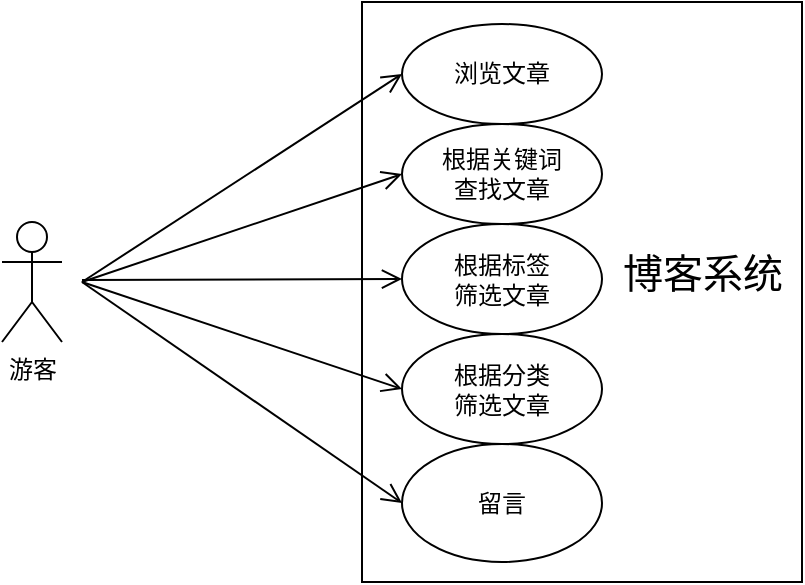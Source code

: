 <mxfile version="18.0.8" type="github">
  <diagram id="U74okNCRCtMUIy03YVCS" name="第 1 页">
    <mxGraphModel dx="1422" dy="761" grid="1" gridSize="10" guides="1" tooltips="1" connect="1" arrows="1" fold="1" page="1" pageScale="1" pageWidth="827" pageHeight="1169" math="0" shadow="0">
      <root>
        <mxCell id="0" />
        <mxCell id="1" parent="0" />
        <object label="游客" id="rIHl6FyDkgv5h2tOe7h_-1">
          <mxCell style="shape=umlActor;verticalLabelPosition=bottom;verticalAlign=top;html=1;" parent="1" vertex="1">
            <mxGeometry x="160" y="580" width="30" height="60" as="geometry" />
          </mxCell>
        </object>
        <mxCell id="rIHl6FyDkgv5h2tOe7h_-6" value="" style="html=1;" parent="1" vertex="1">
          <mxGeometry x="340" y="470" width="220" height="290" as="geometry" />
        </mxCell>
        <mxCell id="rIHl6FyDkgv5h2tOe7h_-7" value="浏览文章" style="ellipse;whiteSpace=wrap;html=1;" parent="1" vertex="1">
          <mxGeometry x="360" y="481" width="100" height="50" as="geometry" />
        </mxCell>
        <mxCell id="rIHl6FyDkgv5h2tOe7h_-15" value="根据关键词&lt;br&gt;查找文章" style="ellipse;whiteSpace=wrap;html=1;" parent="1" vertex="1">
          <mxGeometry x="360" y="531" width="100" height="50" as="geometry" />
        </mxCell>
        <mxCell id="rIHl6FyDkgv5h2tOe7h_-16" value="根据分类&lt;br&gt;筛选文章&lt;span style=&quot;color: rgba(0, 0, 0, 0); font-family: monospace; font-size: 0px; text-align: start;&quot;&gt;%3CmxGraphModel%3E%3Croot%3E%3CmxCell%20id%3D%220%22%2F%3E%3CmxCell%20id%3D%221%22%20parent%3D%220%22%2F%3E%3CmxCell%20id%3D%222%22%20value%3D%22%E6%B5%8F%E8%A7%88%E6%96%87%E7%AB%A0%22%20style%3D%22ellipse%3BwhiteSpace%3Dwrap%3Bhtml%3D1%3B%22%20vertex%3D%221%22%20parent%3D%221%22%3E%3CmxGeometry%20x%3D%22360%22%20y%3D%22410%22%20width%3D%2290%22%20height%3D%2240%22%20as%3D%22geometry%22%2F%3E%3C%2FmxCell%3E%3C%2Froot%3E%3C%2FmxGraphModel%3E&lt;/span&gt;&lt;span style=&quot;color: rgba(0, 0, 0, 0); font-family: monospace; font-size: 0px; text-align: start;&quot;&gt;%3CmxGraphModel%3E%3Croot%3E%3CmxCell%20id%3D%220%22%2F%3E%3CmxCell%20id%3D%221%22%20parent%3D%220%22%2F%3E%3CmxCell%20id%3D%222%22%20value%3D%22%E6%B5%8F%E8%A7%88%E6%96%87%E7%AB%A0%22%20style%3D%22ellipse%3BwhiteSpace%3Dwrap%3Bhtml%3D1%3B%22%20vertex%3D%221%22%20parent%3D%221%22%3E%3CmxGeometry%20x%3D%22360%22%20y%3D%22410%22%20width%3D%2290%22%20height%3D%2240%22%20as%3D%22geometry%22%2F%3E%3C%2FmxCell%3E%3C%2Froot%3E%3C%2FmxGraphModel%3E&lt;/span&gt;" style="ellipse;whiteSpace=wrap;html=1;" parent="1" vertex="1">
          <mxGeometry x="360" y="636" width="100" height="55" as="geometry" />
        </mxCell>
        <mxCell id="rIHl6FyDkgv5h2tOe7h_-17" value="根据标签&lt;br&gt;筛选文章&lt;span style=&quot;color: rgba(0, 0, 0, 0); font-family: monospace; font-size: 0px; text-align: start;&quot;&gt;%3CmxGraphModel%3E%3Croot%3E%3CmxCell%20id%3D%220%22%2F%3E%3CmxCell%20id%3D%221%22%20parent%3D%220%22%2F%3E%3CmxCell%20id%3D%222%22%20value%3D%22%E6%B5%8F%E8%A7%88%E6%96%87%E7%AB%A0%22%20style%3D%22ellipse%3BwhiteSpace%3Dwrap%3Bhtml%3D1%3B%22%20vertex%3D%221%22%20parent%3D%221%22%3E%3CmxGeometry%20x%3D%22360%22%20y%3D%22410%22%20width%3D%2290%22%20height%3D%2240%22%20as%3D%22geometry%22%2F%3E%3C%2FmxCell%3E%3C%2Froot%3E%3C%2FmxGraphModel%3E&lt;/span&gt;&lt;span style=&quot;color: rgba(0, 0, 0, 0); font-family: monospace; font-size: 0px; text-align: start;&quot;&gt;%3CmxGraphModel%3E%3Croot%3E%3CmxCell%20id%3D%220%22%2F%3E%3CmxCell%20id%3D%221%22%20parent%3D%220%22%2F%3E%3CmxCell%20id%3D%222%22%20value%3D%22%E6%B5%8F%E8%A7%88%E6%96%87%E7%AB%A0%22%20style%3D%22ellipse%3BwhiteSpace%3Dwrap%3Bhtml%3D1%3B%22%20vertex%3D%221%22%20parent%3D%221%22%3E%3CmxGeometry%20x%3D%22360%22%20y%3D%22410%22%20width%3D%2290%22%20height%3D%2240%22%20as%3D%22geometry%22%2F%3E%3C%2FmxCell%3E%3C%2Froot%3E%3C%2FmxGraphModel%3E&lt;/span&gt;" style="ellipse;whiteSpace=wrap;html=1;" parent="1" vertex="1">
          <mxGeometry x="360" y="581" width="100" height="55" as="geometry" />
        </mxCell>
        <mxCell id="rIHl6FyDkgv5h2tOe7h_-18" value="留言" style="ellipse;whiteSpace=wrap;html=1;" parent="1" vertex="1">
          <mxGeometry x="360" y="691" width="100" height="59" as="geometry" />
        </mxCell>
        <mxCell id="rIHl6FyDkgv5h2tOe7h_-19" value="&lt;span style=&quot;font-weight: normal;&quot;&gt;&lt;font style=&quot;font-size: 20px;&quot;&gt;博客系统&lt;/font&gt;&lt;/span&gt;" style="text;strokeColor=none;fillColor=none;html=1;fontSize=24;fontStyle=1;verticalAlign=middle;align=center;" parent="1" vertex="1">
          <mxGeometry x="460" y="585" width="100" height="40" as="geometry" />
        </mxCell>
        <mxCell id="rIHl6FyDkgv5h2tOe7h_-22" value="" style="endArrow=open;startArrow=none;endFill=0;startFill=0;endSize=8;html=1;verticalAlign=bottom;labelBackgroundColor=none;strokeWidth=1;rounded=0;entryX=0;entryY=0.5;entryDx=0;entryDy=0;" parent="1" target="rIHl6FyDkgv5h2tOe7h_-7" edge="1">
          <mxGeometry width="160" relative="1" as="geometry">
            <mxPoint x="200" y="610" as="sourcePoint" />
            <mxPoint x="350" y="550" as="targetPoint" />
          </mxGeometry>
        </mxCell>
        <mxCell id="rIHl6FyDkgv5h2tOe7h_-23" value="" style="endArrow=open;startArrow=none;endFill=0;startFill=0;endSize=8;html=1;verticalAlign=bottom;labelBackgroundColor=none;strokeWidth=1;rounded=0;entryX=0;entryY=0.5;entryDx=0;entryDy=0;" parent="1" target="rIHl6FyDkgv5h2tOe7h_-15" edge="1">
          <mxGeometry width="160" relative="1" as="geometry">
            <mxPoint x="200" y="610" as="sourcePoint" />
            <mxPoint x="370" y="455" as="targetPoint" />
          </mxGeometry>
        </mxCell>
        <mxCell id="rIHl6FyDkgv5h2tOe7h_-24" value="" style="endArrow=open;startArrow=none;endFill=0;startFill=0;endSize=8;html=1;verticalAlign=bottom;labelBackgroundColor=none;strokeWidth=1;rounded=0;entryX=0;entryY=0.5;entryDx=0;entryDy=0;" parent="1" target="rIHl6FyDkgv5h2tOe7h_-17" edge="1">
          <mxGeometry width="160" relative="1" as="geometry">
            <mxPoint x="200" y="609" as="sourcePoint" />
            <mxPoint x="370" y="535" as="targetPoint" />
          </mxGeometry>
        </mxCell>
        <mxCell id="rIHl6FyDkgv5h2tOe7h_-28" value="" style="endArrow=open;startArrow=none;endFill=0;startFill=0;endSize=8;html=1;verticalAlign=bottom;labelBackgroundColor=none;strokeWidth=1;rounded=0;fontSize=20;entryX=0;entryY=0.5;entryDx=0;entryDy=0;" parent="1" edge="1" target="rIHl6FyDkgv5h2tOe7h_-16">
          <mxGeometry width="160" relative="1" as="geometry">
            <mxPoint x="200" y="610" as="sourcePoint" />
            <mxPoint x="360" y="697" as="targetPoint" />
          </mxGeometry>
        </mxCell>
        <mxCell id="rIHl6FyDkgv5h2tOe7h_-29" value="" style="endArrow=open;startArrow=none;endFill=0;startFill=0;endSize=8;html=1;verticalAlign=bottom;labelBackgroundColor=none;strokeWidth=1;rounded=0;fontSize=20;entryX=0;entryY=0.5;entryDx=0;entryDy=0;" parent="1" target="rIHl6FyDkgv5h2tOe7h_-18" edge="1">
          <mxGeometry width="160" relative="1" as="geometry">
            <mxPoint x="200" y="610" as="sourcePoint" />
            <mxPoint x="370" y="707" as="targetPoint" />
          </mxGeometry>
        </mxCell>
      </root>
    </mxGraphModel>
  </diagram>
</mxfile>
